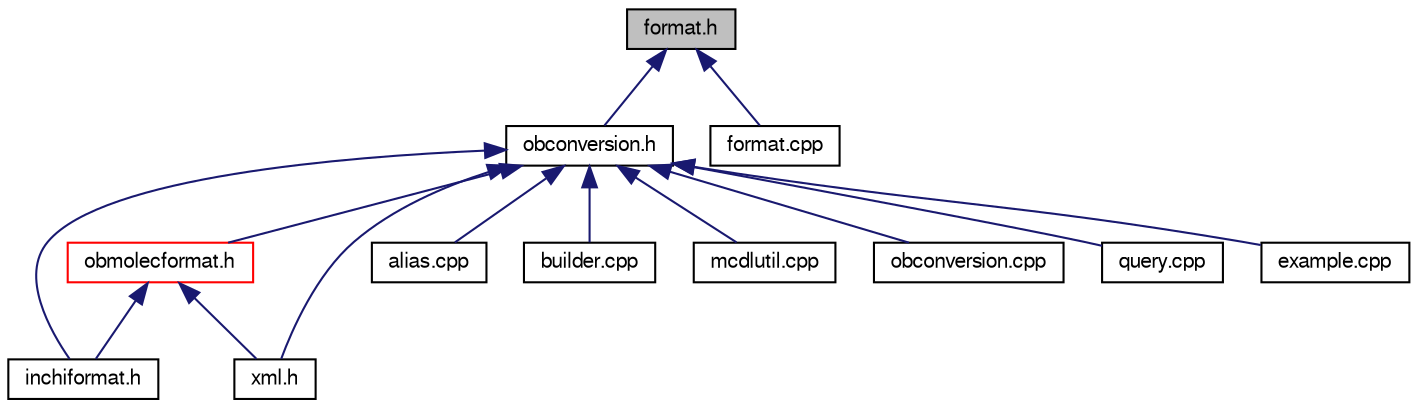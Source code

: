 digraph G
{
  edge [fontname="FreeSans",fontsize="10",labelfontname="FreeSans",labelfontsize="10"];
  node [fontname="FreeSans",fontsize="10",shape=record];
  Node1 [label="format.h",height=0.2,width=0.4,color="black", fillcolor="grey75", style="filled" fontcolor="black"];
  Node1 -> Node2 [dir=back,color="midnightblue",fontsize="10",style="solid",fontname="FreeSans"];
  Node2 [label="obconversion.h",height=0.2,width=0.4,color="black", fillcolor="white", style="filled",URL="$obconversion_8h.shtml",tooltip="Handle file conversions. Declaration of OBFormat, OBConversion."];
  Node2 -> Node3 [dir=back,color="midnightblue",fontsize="10",style="solid",fontname="FreeSans"];
  Node3 [label="inchiformat.h",height=0.2,width=0.4,color="black", fillcolor="white", style="filled",URL="$inchiformat_8h.shtml"];
  Node2 -> Node4 [dir=back,color="midnightblue",fontsize="10",style="solid",fontname="FreeSans"];
  Node4 [label="obmolecformat.h",height=0.2,width=0.4,color="red", fillcolor="white", style="filled",URL="$obmolecformat_8h.shtml",tooltip="Subclass of OBFormat for conversion of OBMol."];
  Node4 -> Node3 [dir=back,color="midnightblue",fontsize="10",style="solid",fontname="FreeSans"];
  Node4 -> Node5 [dir=back,color="midnightblue",fontsize="10",style="solid",fontname="FreeSans"];
  Node5 [label="xml.h",height=0.2,width=0.4,color="black", fillcolor="white", style="filled",URL="$xml_8h.shtml",tooltip="Declaration of XMLConversion, declaration and definition of XMLBaseFormat and XMLMoleculeFormat..."];
  Node2 -> Node5 [dir=back,color="midnightblue",fontsize="10",style="solid",fontname="FreeSans"];
  Node2 -> Node6 [dir=back,color="midnightblue",fontsize="10",style="solid",fontname="FreeSans"];
  Node6 [label="alias.cpp",height=0.2,width=0.4,color="black", fillcolor="white", style="filled",URL="$alias_8cpp.shtml",tooltip="OBGenericData class to for atom alias data (e.g., in 2D drawing programs for &quot;COOH&quot;)..."];
  Node2 -> Node7 [dir=back,color="midnightblue",fontsize="10",style="solid",fontname="FreeSans"];
  Node7 [label="builder.cpp",height=0.2,width=0.4,color="black", fillcolor="white", style="filled",URL="$builder_8cpp.shtml",tooltip="Handle OBBuilder class."];
  Node2 -> Node8 [dir=back,color="midnightblue",fontsize="10",style="solid",fontname="FreeSans"];
  Node8 [label="mcdlutil.cpp",height=0.2,width=0.4,color="black", fillcolor="white", style="filled",URL="$mcdlutil_8cpp.shtml"];
  Node2 -> Node9 [dir=back,color="midnightblue",fontsize="10",style="solid",fontname="FreeSans"];
  Node9 [label="obconversion.cpp",height=0.2,width=0.4,color="black", fillcolor="white", style="filled",URL="$obconversion_8cpp.shtml",tooltip="Implementation of OBFormat and OBConversion classes."];
  Node2 -> Node10 [dir=back,color="midnightblue",fontsize="10",style="solid",fontname="FreeSans"];
  Node10 [label="query.cpp",height=0.2,width=0.4,color="black", fillcolor="white", style="filled",URL="$query_8cpp.shtml"];
  Node2 -> Node11 [dir=back,color="midnightblue",fontsize="10",style="solid",fontname="FreeSans"];
  Node11 [label="example.cpp",height=0.2,width=0.4,color="black", fillcolor="white", style="filled",URL="$example_8cpp.shtml"];
  Node1 -> Node12 [dir=back,color="midnightblue",fontsize="10",style="solid",fontname="FreeSans"];
  Node12 [label="format.cpp",height=0.2,width=0.4,color="black", fillcolor="white", style="filled",URL="$format_8cpp.shtml",tooltip="Base class OBFormat for file formats."];
}
